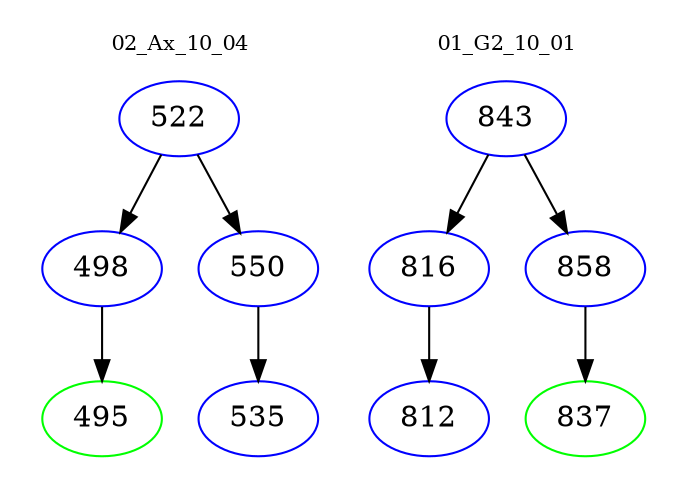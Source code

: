 digraph{
subgraph cluster_0 {
color = white
label = "02_Ax_10_04";
fontsize=10;
T0_522 [label="522", color="blue"]
T0_522 -> T0_498 [color="black"]
T0_498 [label="498", color="blue"]
T0_498 -> T0_495 [color="black"]
T0_495 [label="495", color="green"]
T0_522 -> T0_550 [color="black"]
T0_550 [label="550", color="blue"]
T0_550 -> T0_535 [color="black"]
T0_535 [label="535", color="blue"]
}
subgraph cluster_1 {
color = white
label = "01_G2_10_01";
fontsize=10;
T1_843 [label="843", color="blue"]
T1_843 -> T1_816 [color="black"]
T1_816 [label="816", color="blue"]
T1_816 -> T1_812 [color="black"]
T1_812 [label="812", color="blue"]
T1_843 -> T1_858 [color="black"]
T1_858 [label="858", color="blue"]
T1_858 -> T1_837 [color="black"]
T1_837 [label="837", color="green"]
}
}
